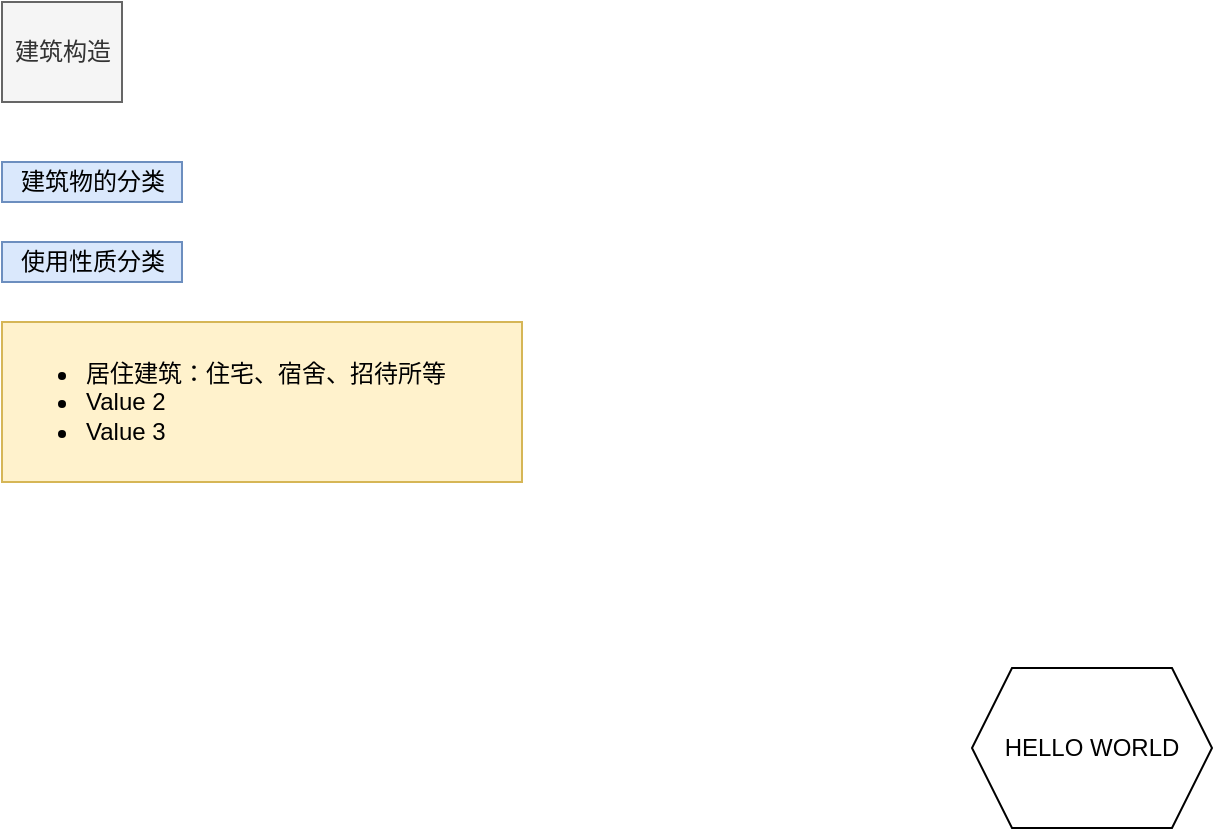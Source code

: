 <mxfile version="14.4.3" type="github">
  <diagram id="_KgP9zd1s0jClfJV7wFN" name="Page-1">
    <mxGraphModel dx="934" dy="485" grid="1" gridSize="10" guides="1" tooltips="1" connect="1" arrows="1" fold="1" page="1" pageScale="1" pageWidth="1654" pageHeight="1169" math="0" shadow="0">
      <root>
        <mxCell id="0" />
        <mxCell id="1" parent="0" />
        <mxCell id="tG5PF8i_wYBfSkv8dYwh-1" value="HELLO WORLD" style="shape=hexagon;perimeter=hexagonPerimeter2;whiteSpace=wrap;html=1;fixedSize=1;" parent="1" vertex="1">
          <mxGeometry x="525" y="373" width="120" height="80" as="geometry" />
        </mxCell>
        <mxCell id="jqm1b_PrEK7jK8E0-QV8-48" value="&lt;br&gt;&lt;div&gt;建筑构造&lt;/div&gt;&lt;div&gt;&lt;br&gt;&lt;/div&gt;" style="text;html=1;align=center;verticalAlign=middle;resizable=0;points=[];autosize=1;fillColor=#f5f5f5;strokeColor=#666666;fontColor=#333333;" vertex="1" parent="1">
          <mxGeometry x="40" y="40" width="60" height="50" as="geometry" />
        </mxCell>
        <mxCell id="jqm1b_PrEK7jK8E0-QV8-49" value="建筑物的分类" style="text;html=1;align=center;verticalAlign=middle;resizable=0;points=[];autosize=1;fillColor=#dae8fc;strokeColor=#6c8ebf;" vertex="1" parent="1">
          <mxGeometry x="40" y="120" width="90" height="20" as="geometry" />
        </mxCell>
        <mxCell id="jqm1b_PrEK7jK8E0-QV8-51" value="使用性质分类" style="text;html=1;align=center;verticalAlign=middle;resizable=0;points=[];autosize=1;fillColor=#dae8fc;strokeColor=#6c8ebf;" vertex="1" parent="1">
          <mxGeometry x="40" y="160" width="90" height="20" as="geometry" />
        </mxCell>
        <mxCell id="jqm1b_PrEK7jK8E0-QV8-58" value="&lt;ul&gt;&lt;li&gt;居住建筑：住宅、宿舍、招待所等&lt;/li&gt;&lt;li&gt;Value 2&lt;/li&gt;&lt;li&gt;Value 3&lt;/li&gt;&lt;/ul&gt;" style="text;strokeColor=#d6b656;fillColor=#fff2cc;html=1;whiteSpace=wrap;verticalAlign=middle;overflow=hidden;" vertex="1" parent="1">
          <mxGeometry x="40" y="200" width="260" height="80" as="geometry" />
        </mxCell>
      </root>
    </mxGraphModel>
  </diagram>
</mxfile>
